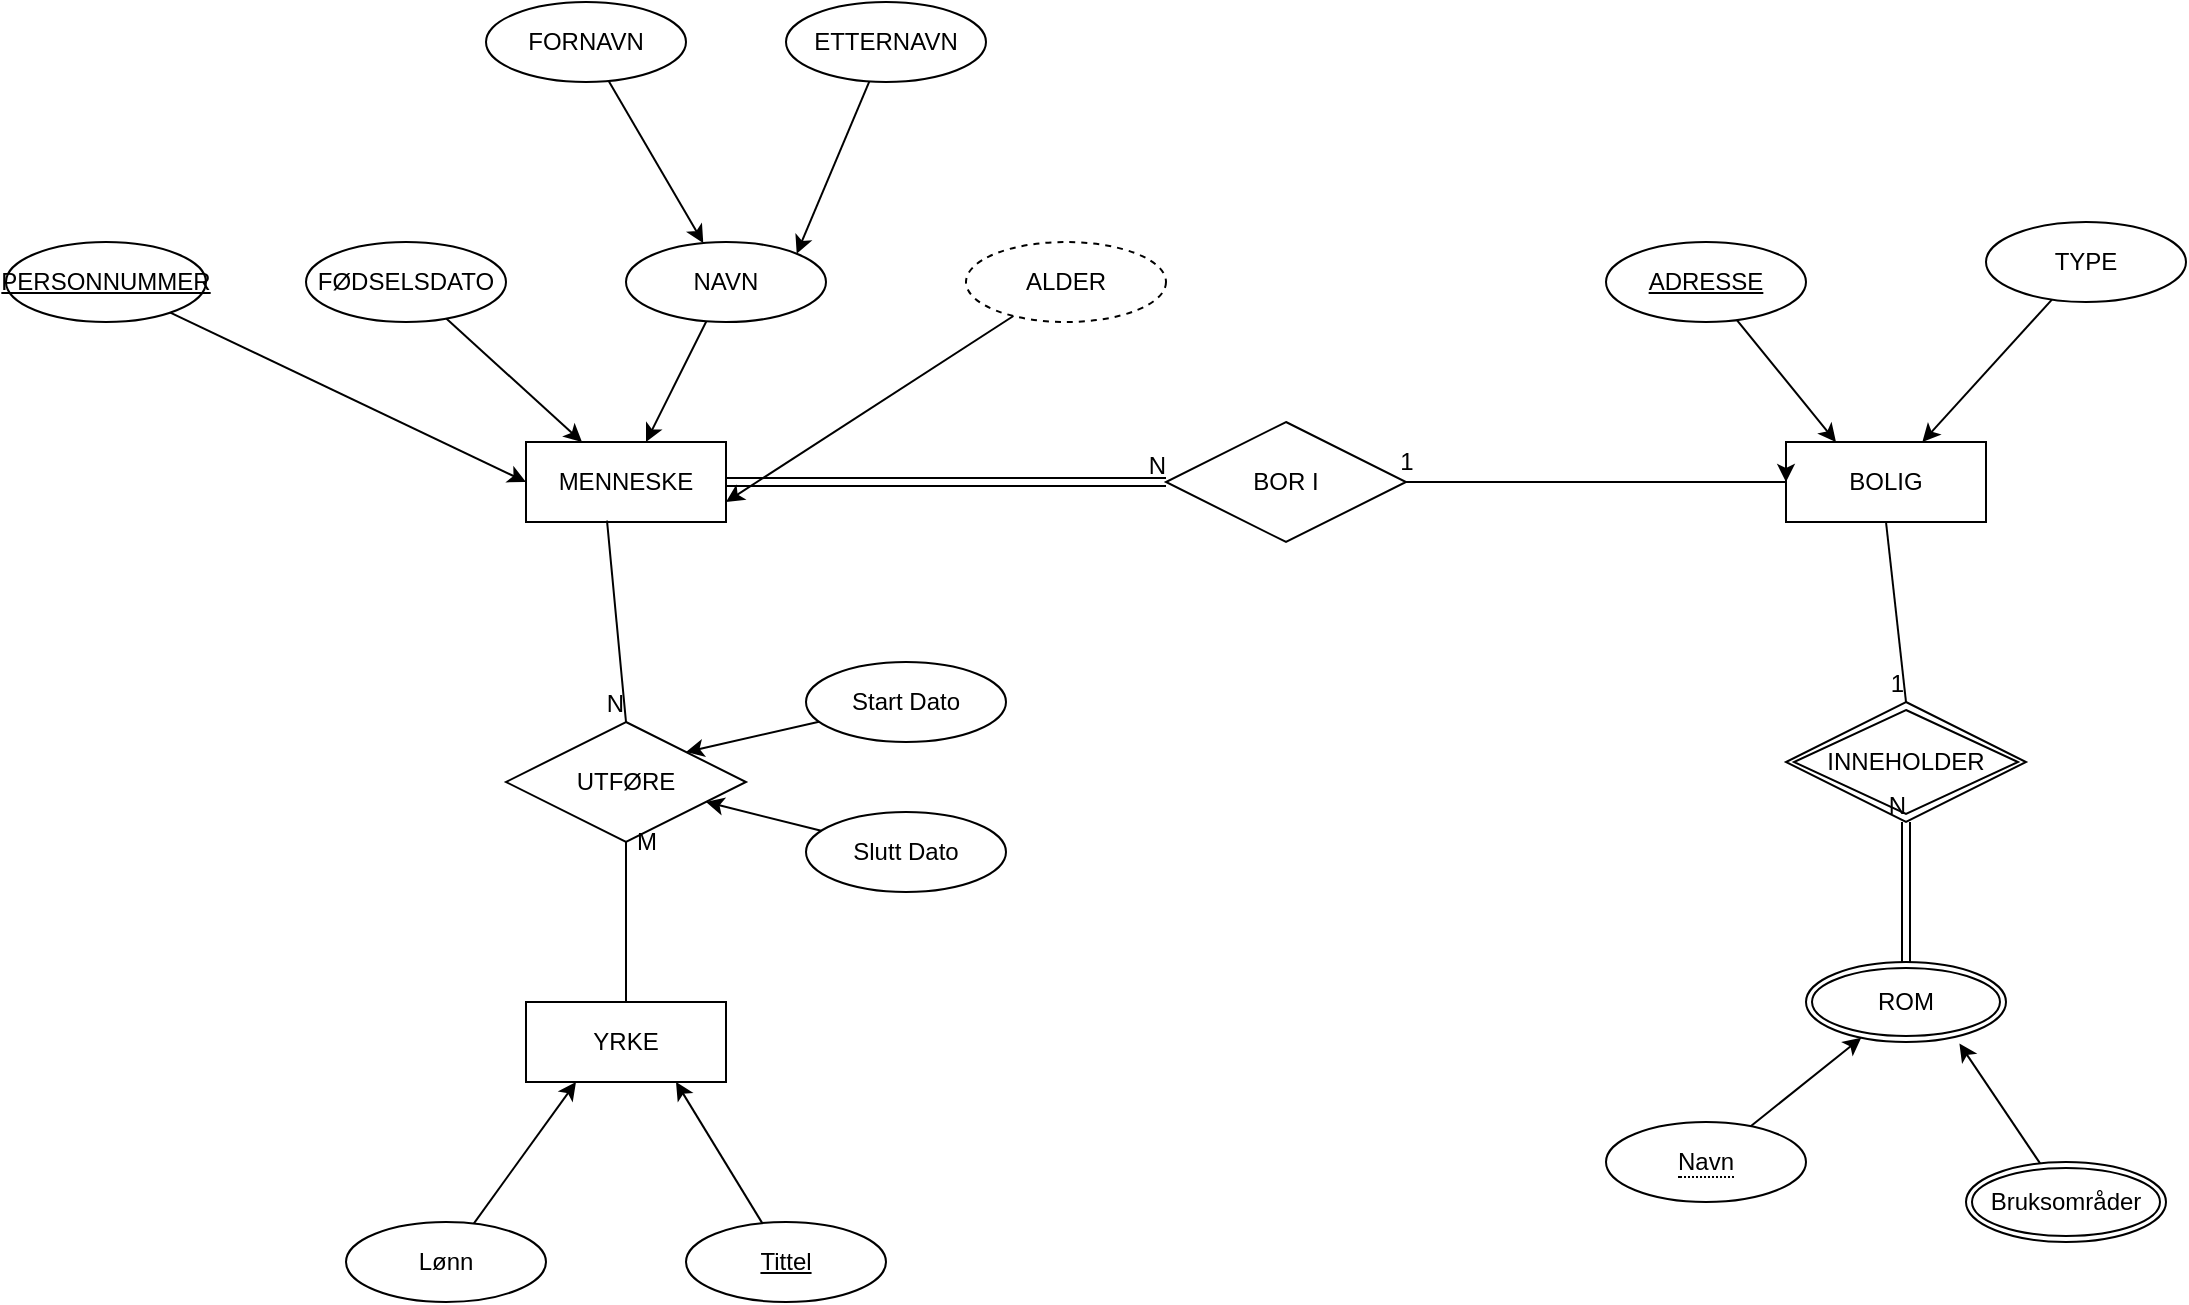 <mxfile>
    <diagram id="FGsCxMxR4rGczk8cTqiy" name="Page-1">
        <mxGraphModel dx="1907" dy="1307" grid="1" gridSize="10" guides="1" tooltips="1" connect="1" arrows="1" fold="1" page="0" pageScale="1" pageWidth="850" pageHeight="1100" math="0" shadow="0">
            <root>
                <mxCell id="0"/>
                <mxCell id="1" parent="0"/>
                <mxCell id="2" value="MENNESKE&lt;br&gt;" style="whiteSpace=wrap;html=1;align=center;" parent="1" vertex="1">
                    <mxGeometry x="150" y="180" width="100" height="40" as="geometry"/>
                </mxCell>
                <mxCell id="14" style="edgeStyle=none;html=1;" parent="1" source="3" target="2" edge="1">
                    <mxGeometry relative="1" as="geometry"/>
                </mxCell>
                <mxCell id="3" value="FØDSELSDATO" style="ellipse;whiteSpace=wrap;html=1;align=center;" parent="1" vertex="1">
                    <mxGeometry x="40" y="80" width="100" height="40" as="geometry"/>
                </mxCell>
                <mxCell id="13" style="edgeStyle=none;html=1;" parent="1" source="4" target="2" edge="1">
                    <mxGeometry relative="1" as="geometry"/>
                </mxCell>
                <mxCell id="4" value="NAVN" style="ellipse;whiteSpace=wrap;html=1;align=center;" parent="1" vertex="1">
                    <mxGeometry x="200" y="80" width="100" height="40" as="geometry"/>
                </mxCell>
                <mxCell id="15" style="edgeStyle=none;html=1;entryX=0;entryY=0.5;entryDx=0;entryDy=0;" parent="1" source="5" target="2" edge="1">
                    <mxGeometry relative="1" as="geometry"/>
                </mxCell>
                <mxCell id="5" value="PERSONNUMMER" style="ellipse;whiteSpace=wrap;html=1;align=center;fontStyle=4;" parent="1" vertex="1">
                    <mxGeometry x="-110" y="80" width="100" height="40" as="geometry"/>
                </mxCell>
                <mxCell id="12" style="edgeStyle=none;html=1;entryX=1;entryY=0.75;entryDx=0;entryDy=0;" parent="1" source="6" target="2" edge="1">
                    <mxGeometry relative="1" as="geometry"/>
                </mxCell>
                <mxCell id="6" value="ALDER" style="ellipse;whiteSpace=wrap;html=1;align=center;dashed=1;" parent="1" vertex="1">
                    <mxGeometry x="370" y="80" width="100" height="40" as="geometry"/>
                </mxCell>
                <mxCell id="11" style="edgeStyle=none;html=1;" parent="1" source="7" target="4" edge="1">
                    <mxGeometry relative="1" as="geometry"/>
                </mxCell>
                <mxCell id="7" value="FORNAVN" style="ellipse;whiteSpace=wrap;html=1;align=center;" parent="1" vertex="1">
                    <mxGeometry x="130" y="-40" width="100" height="40" as="geometry"/>
                </mxCell>
                <mxCell id="25" style="edgeStyle=none;html=1;" parent="1" source="8" target="19" edge="1">
                    <mxGeometry relative="1" as="geometry"/>
                </mxCell>
                <mxCell id="8" value="TYPE" style="ellipse;whiteSpace=wrap;html=1;align=center;" parent="1" vertex="1">
                    <mxGeometry x="880" y="70" width="100" height="40" as="geometry"/>
                </mxCell>
                <mxCell id="10" style="edgeStyle=none;html=1;entryX=1;entryY=0;entryDx=0;entryDy=0;" parent="1" source="9" target="4" edge="1">
                    <mxGeometry relative="1" as="geometry"/>
                </mxCell>
                <mxCell id="9" value="ETTERNAVN" style="ellipse;whiteSpace=wrap;html=1;align=center;" parent="1" vertex="1">
                    <mxGeometry x="280" y="-40" width="100" height="40" as="geometry"/>
                </mxCell>
                <mxCell id="16" value="BOR I" style="shape=rhombus;perimeter=rhombusPerimeter;whiteSpace=wrap;html=1;align=center;" parent="1" vertex="1">
                    <mxGeometry x="470" y="170" width="120" height="60" as="geometry"/>
                </mxCell>
                <mxCell id="19" value="BOLIG" style="whiteSpace=wrap;html=1;align=center;" parent="1" vertex="1">
                    <mxGeometry x="780" y="180" width="100" height="40" as="geometry"/>
                </mxCell>
                <mxCell id="22" style="edgeStyle=none;html=1;exitX=0;exitY=0.25;exitDx=0;exitDy=0;entryX=0;entryY=0.5;entryDx=0;entryDy=0;" parent="1" source="19" target="19" edge="1">
                    <mxGeometry relative="1" as="geometry"/>
                </mxCell>
                <mxCell id="24" style="edgeStyle=none;html=1;entryX=0.25;entryY=0;entryDx=0;entryDy=0;" parent="1" source="23" target="19" edge="1">
                    <mxGeometry relative="1" as="geometry"/>
                </mxCell>
                <mxCell id="23" value="ADRESSE" style="ellipse;whiteSpace=wrap;html=1;align=center;fontStyle=4;" parent="1" vertex="1">
                    <mxGeometry x="690" y="80" width="100" height="40" as="geometry"/>
                </mxCell>
                <mxCell id="26" value="" style="shape=link;html=1;rounded=0;exitX=1;exitY=0.5;exitDx=0;exitDy=0;entryX=0;entryY=0.5;entryDx=0;entryDy=0;" parent="1" source="2" target="16" edge="1">
                    <mxGeometry relative="1" as="geometry">
                        <mxPoint x="340" y="190" as="sourcePoint"/>
                        <mxPoint x="500" y="190" as="targetPoint"/>
                    </mxGeometry>
                </mxCell>
                <mxCell id="27" value="N" style="resizable=0;html=1;align=right;verticalAlign=bottom;" parent="26" connectable="0" vertex="1">
                    <mxGeometry x="1" relative="1" as="geometry"/>
                </mxCell>
                <mxCell id="28" value="" style="endArrow=none;html=1;rounded=0;exitX=1;exitY=0.5;exitDx=0;exitDy=0;" parent="1" source="16" edge="1">
                    <mxGeometry relative="1" as="geometry">
                        <mxPoint x="340" y="190" as="sourcePoint"/>
                        <mxPoint x="780" y="200" as="targetPoint"/>
                    </mxGeometry>
                </mxCell>
                <mxCell id="29" value="1" style="text;html=1;align=center;verticalAlign=middle;resizable=0;points=[];autosize=1;strokeColor=none;fillColor=none;" parent="1" vertex="1">
                    <mxGeometry x="575" y="175" width="30" height="30" as="geometry"/>
                </mxCell>
                <mxCell id="32" value="INNEHOLDER" style="shape=rhombus;double=1;perimeter=rhombusPerimeter;whiteSpace=wrap;html=1;align=center;" parent="1" vertex="1">
                    <mxGeometry x="780" y="310" width="120" height="60" as="geometry"/>
                </mxCell>
                <mxCell id="33" value="ROM" style="ellipse;shape=doubleEllipse;margin=3;whiteSpace=wrap;html=1;align=center;" parent="1" vertex="1">
                    <mxGeometry x="790" y="440" width="100" height="40" as="geometry"/>
                </mxCell>
                <mxCell id="35" value="" style="endArrow=none;html=1;rounded=0;entryX=0.5;entryY=0;entryDx=0;entryDy=0;exitX=0.5;exitY=1;exitDx=0;exitDy=0;" edge="1" parent="1" source="19" target="32">
                    <mxGeometry relative="1" as="geometry">
                        <mxPoint x="380" y="320" as="sourcePoint"/>
                        <mxPoint x="540" y="320" as="targetPoint"/>
                    </mxGeometry>
                </mxCell>
                <mxCell id="36" value="1" style="resizable=0;html=1;align=right;verticalAlign=bottom;" connectable="0" vertex="1" parent="35">
                    <mxGeometry x="1" relative="1" as="geometry"/>
                </mxCell>
                <mxCell id="37" value="" style="shape=link;html=1;rounded=0;entryX=0.5;entryY=1;entryDx=0;entryDy=0;exitX=0.5;exitY=0;exitDx=0;exitDy=0;" edge="1" parent="1" source="33" target="32">
                    <mxGeometry relative="1" as="geometry">
                        <mxPoint x="380" y="320" as="sourcePoint"/>
                        <mxPoint x="540" y="320" as="targetPoint"/>
                    </mxGeometry>
                </mxCell>
                <mxCell id="38" value="N" style="resizable=0;html=1;align=right;verticalAlign=bottom;" connectable="0" vertex="1" parent="37">
                    <mxGeometry x="1" relative="1" as="geometry"/>
                </mxCell>
                <mxCell id="40" style="edgeStyle=none;html=1;entryX=0.767;entryY=1.019;entryDx=0;entryDy=0;entryPerimeter=0;" edge="1" parent="1" source="39" target="33">
                    <mxGeometry relative="1" as="geometry"/>
                </mxCell>
                <mxCell id="39" value="Bruksområder" style="ellipse;shape=doubleEllipse;margin=3;whiteSpace=wrap;html=1;align=center;" vertex="1" parent="1">
                    <mxGeometry x="870" y="540" width="100" height="40" as="geometry"/>
                </mxCell>
                <mxCell id="42" style="edgeStyle=none;html=1;" edge="1" parent="1" source="41" target="33">
                    <mxGeometry relative="1" as="geometry"/>
                </mxCell>
                <mxCell id="41" value="&lt;span style=&quot;border-bottom: 1px dotted&quot;&gt;Navn&lt;/span&gt;" style="ellipse;whiteSpace=wrap;html=1;align=center;" vertex="1" parent="1">
                    <mxGeometry x="690" y="520" width="100" height="40" as="geometry"/>
                </mxCell>
                <mxCell id="43" value="UTFØRE" style="shape=rhombus;perimeter=rhombusPerimeter;whiteSpace=wrap;html=1;align=center;" vertex="1" parent="1">
                    <mxGeometry x="140" y="320" width="120" height="60" as="geometry"/>
                </mxCell>
                <mxCell id="44" value="" style="endArrow=none;html=1;rounded=0;exitX=0.405;exitY=0.982;exitDx=0;exitDy=0;exitPerimeter=0;entryX=0.5;entryY=0;entryDx=0;entryDy=0;" edge="1" parent="1" source="2" target="43">
                    <mxGeometry relative="1" as="geometry">
                        <mxPoint x="380" y="320" as="sourcePoint"/>
                        <mxPoint x="540" y="320" as="targetPoint"/>
                    </mxGeometry>
                </mxCell>
                <mxCell id="45" value="N" style="resizable=0;html=1;align=right;verticalAlign=bottom;" connectable="0" vertex="1" parent="44">
                    <mxGeometry x="1" relative="1" as="geometry"/>
                </mxCell>
                <mxCell id="46" value="YRKE" style="whiteSpace=wrap;html=1;align=center;" vertex="1" parent="1">
                    <mxGeometry x="150" y="460" width="100" height="40" as="geometry"/>
                </mxCell>
                <mxCell id="51" value="" style="endArrow=none;html=1;rounded=0;exitX=0.5;exitY=0;exitDx=0;exitDy=0;" edge="1" parent="1" source="46" target="43">
                    <mxGeometry relative="1" as="geometry">
                        <mxPoint x="380" y="320" as="sourcePoint"/>
                        <mxPoint x="540" y="320" as="targetPoint"/>
                    </mxGeometry>
                </mxCell>
                <mxCell id="52" value="M" style="text;html=1;align=center;verticalAlign=middle;resizable=0;points=[];autosize=1;strokeColor=none;fillColor=none;" vertex="1" parent="1">
                    <mxGeometry x="195" y="365" width="30" height="30" as="geometry"/>
                </mxCell>
                <mxCell id="54" style="edgeStyle=none;html=1;entryX=0.25;entryY=1;entryDx=0;entryDy=0;" edge="1" parent="1" source="53" target="46">
                    <mxGeometry relative="1" as="geometry"/>
                </mxCell>
                <mxCell id="53" value="Lønn" style="ellipse;whiteSpace=wrap;html=1;align=center;" vertex="1" parent="1">
                    <mxGeometry x="60" y="570" width="100" height="40" as="geometry"/>
                </mxCell>
                <mxCell id="57" style="edgeStyle=none;html=1;entryX=0.75;entryY=1;entryDx=0;entryDy=0;" edge="1" parent="1" source="56" target="46">
                    <mxGeometry relative="1" as="geometry"/>
                </mxCell>
                <mxCell id="56" value="Tittel" style="ellipse;whiteSpace=wrap;html=1;align=center;fontStyle=4;" vertex="1" parent="1">
                    <mxGeometry x="230" y="570" width="100" height="40" as="geometry"/>
                </mxCell>
                <mxCell id="59" style="edgeStyle=none;html=1;entryX=1;entryY=0;entryDx=0;entryDy=0;" edge="1" parent="1" source="58" target="43">
                    <mxGeometry relative="1" as="geometry"/>
                </mxCell>
                <mxCell id="58" value="Start Dato" style="ellipse;whiteSpace=wrap;html=1;align=center;" vertex="1" parent="1">
                    <mxGeometry x="290" y="290" width="100" height="40" as="geometry"/>
                </mxCell>
                <mxCell id="61" style="edgeStyle=none;html=1;" edge="1" parent="1" source="60" target="43">
                    <mxGeometry relative="1" as="geometry"/>
                </mxCell>
                <mxCell id="60" value="Slutt Dato" style="ellipse;whiteSpace=wrap;html=1;align=center;" vertex="1" parent="1">
                    <mxGeometry x="290" y="365" width="100" height="40" as="geometry"/>
                </mxCell>
            </root>
        </mxGraphModel>
    </diagram>
</mxfile>